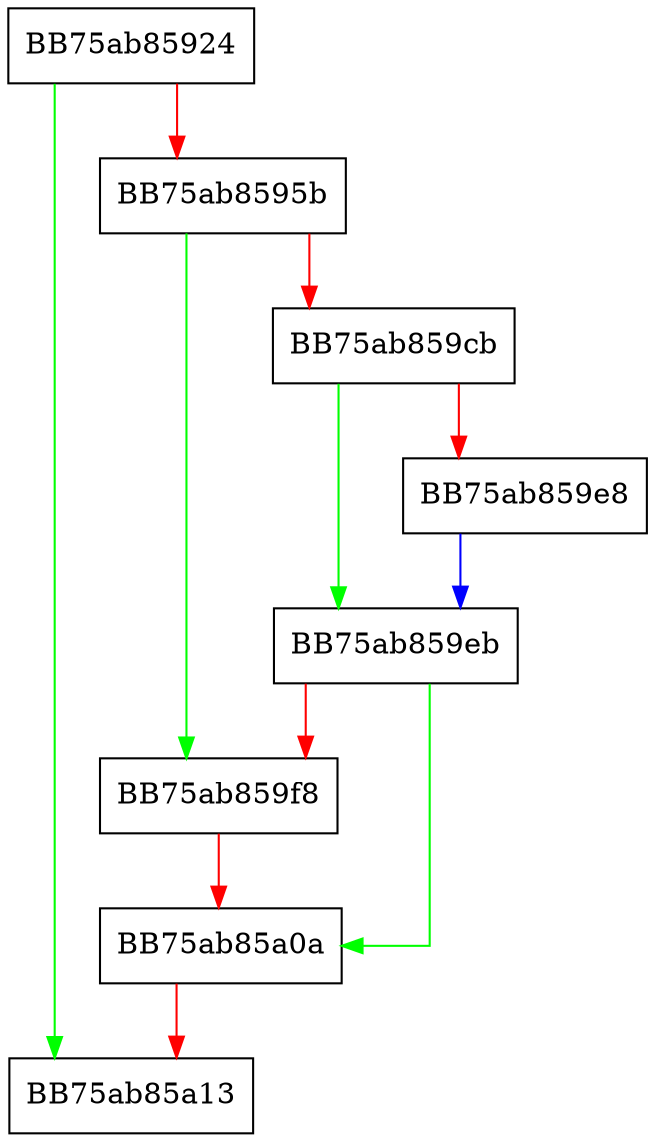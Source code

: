 digraph TelemetryAddTargetPath {
  node [shape="box"];
  graph [splines=ortho];
  BB75ab85924 -> BB75ab85a13 [color="green"];
  BB75ab85924 -> BB75ab8595b [color="red"];
  BB75ab8595b -> BB75ab859f8 [color="green"];
  BB75ab8595b -> BB75ab859cb [color="red"];
  BB75ab859cb -> BB75ab859eb [color="green"];
  BB75ab859cb -> BB75ab859e8 [color="red"];
  BB75ab859e8 -> BB75ab859eb [color="blue"];
  BB75ab859eb -> BB75ab85a0a [color="green"];
  BB75ab859eb -> BB75ab859f8 [color="red"];
  BB75ab859f8 -> BB75ab85a0a [color="red"];
  BB75ab85a0a -> BB75ab85a13 [color="red"];
}
